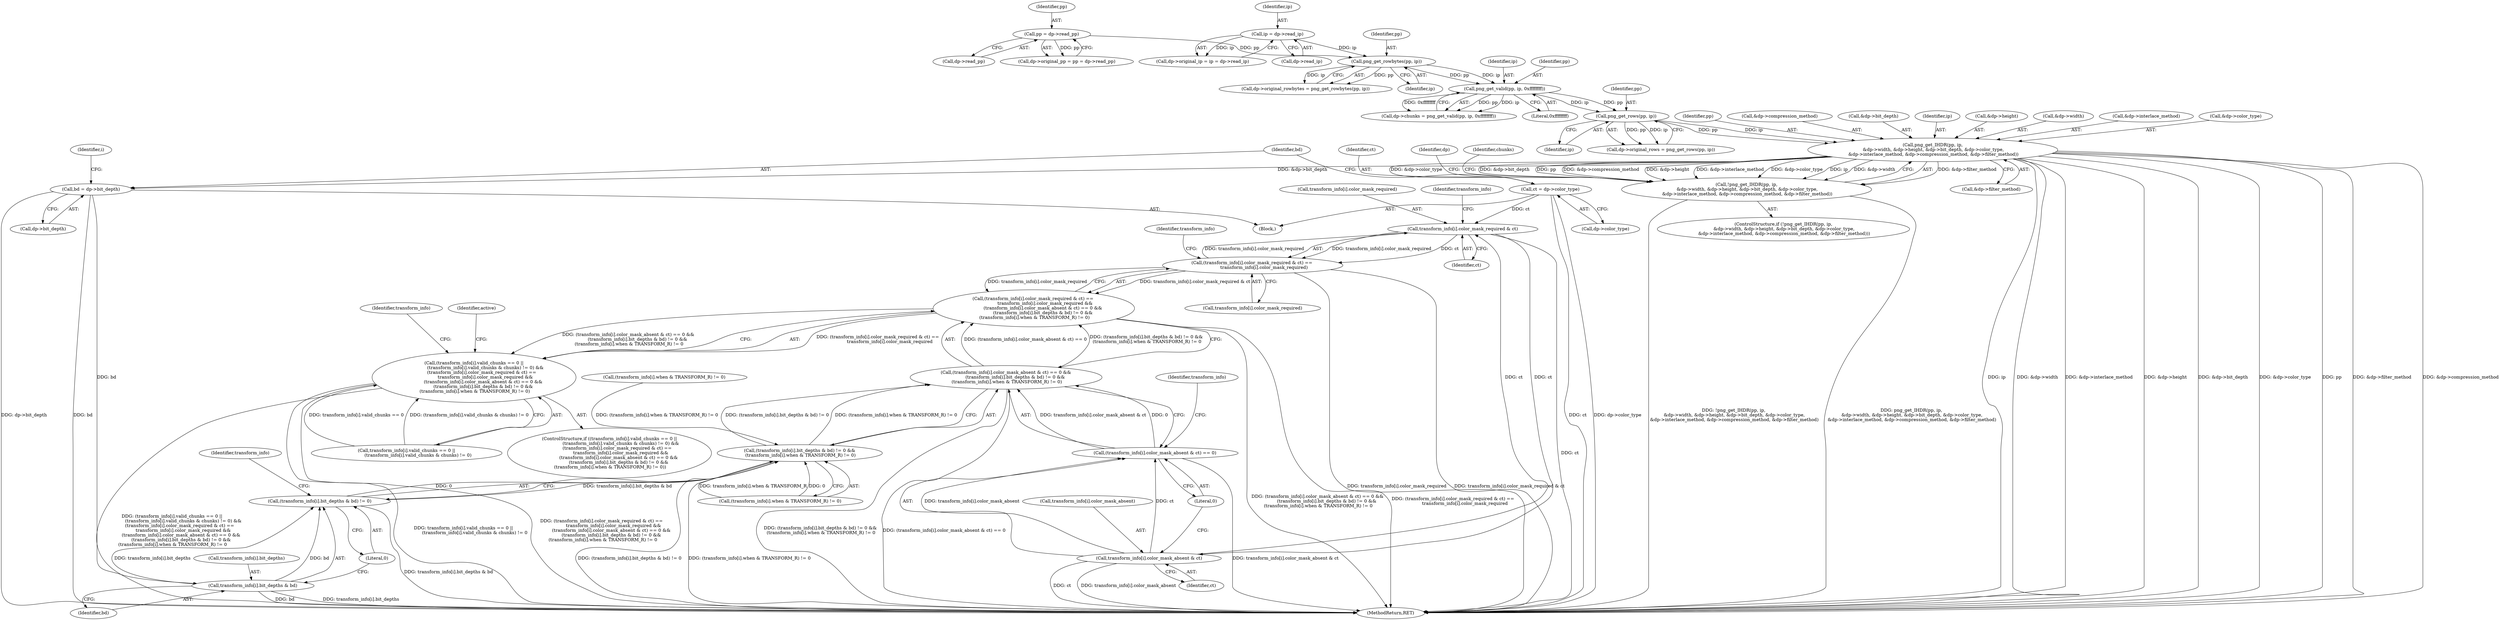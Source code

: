 digraph "0_Android_9d4853418ab2f754c2b63e091c29c5529b8b86ca_25@pointer" {
"1000207" [label="(Call,png_get_IHDR(pp, ip,\n &dp->width, &dp->height, &dp->bit_depth, &dp->color_type,\n &dp->interlace_method, &dp->compression_method, &dp->filter_method))"];
"1000192" [label="(Call,png_get_rows(pp, ip))"];
"1000172" [label="(Call,png_get_valid(pp, ip, 0xffffffff))"];
"1000155" [label="(Call,png_get_rowbytes(pp, ip))"];
"1000126" [label="(Call,pp = dp->read_pp)"];
"1000141" [label="(Call,ip = dp->read_ip)"];
"1000206" [label="(Call,!png_get_IHDR(pp, ip,\n &dp->width, &dp->height, &dp->bit_depth, &dp->color_type,\n &dp->interlace_method, &dp->compression_method, &dp->filter_method))"];
"1000258" [label="(Call,ct = dp->color_type)"];
"1000309" [label="(Call,transform_info[i].color_mask_required & ct)"];
"1000308" [label="(Call,(transform_info[i].color_mask_required & ct) == \n                transform_info[i].color_mask_required)"];
"1000307" [label="(Call,(transform_info[i].color_mask_required & ct) == \n                transform_info[i].color_mask_required &&\n             (transform_info[i].color_mask_absent & ct) == 0 &&\n             (transform_info[i].bit_depths & bd) != 0 &&\n (transform_info[i].when & TRANSFORM_R) != 0)"];
"1000289" [label="(Call,(transform_info[i].valid_chunks == 0 ||\n                (transform_info[i].valid_chunks & chunks) != 0) &&\n            (transform_info[i].color_mask_required & ct) == \n                transform_info[i].color_mask_required &&\n             (transform_info[i].color_mask_absent & ct) == 0 &&\n             (transform_info[i].bit_depths & bd) != 0 &&\n (transform_info[i].when & TRANSFORM_R) != 0)"];
"1000323" [label="(Call,transform_info[i].color_mask_absent & ct)"];
"1000322" [label="(Call,(transform_info[i].color_mask_absent & ct) == 0)"];
"1000321" [label="(Call,(transform_info[i].color_mask_absent & ct) == 0 &&\n             (transform_info[i].bit_depths & bd) != 0 &&\n (transform_info[i].when & TRANSFORM_R) != 0)"];
"1000264" [label="(Call,bd = dp->bit_depth)"];
"1000333" [label="(Call,transform_info[i].bit_depths & bd)"];
"1000332" [label="(Call,(transform_info[i].bit_depths & bd) != 0)"];
"1000331" [label="(Call,(transform_info[i].bit_depths & bd) != 0 &&\n (transform_info[i].when & TRANSFORM_R) != 0)"];
"1000345" [label="(Identifier,transform_info)"];
"1000193" [label="(Identifier,pp)"];
"1000206" [label="(Call,!png_get_IHDR(pp, ip,\n &dp->width, &dp->height, &dp->bit_depth, &dp->color_type,\n &dp->interlace_method, &dp->compression_method, &dp->filter_method))"];
"1000208" [label="(Identifier,pp)"];
"1000318" [label="(Identifier,transform_info)"];
"1000322" [label="(Call,(transform_info[i].color_mask_absent & ct) == 0)"];
"1000126" [label="(Call,pp = dp->read_pp)"];
"1000340" [label="(Literal,0)"];
"1000330" [label="(Literal,0)"];
"1000157" [label="(Identifier,ip)"];
"1000151" [label="(Call,dp->original_rowbytes = png_get_rowbytes(pp, ip))"];
"1000230" [label="(Call,&dp->compression_method)"];
"1000333" [label="(Call,transform_info[i].bit_depths & bd)"];
"1000207" [label="(Call,png_get_IHDR(pp, ip,\n &dp->width, &dp->height, &dp->bit_depth, &dp->color_type,\n &dp->interlace_method, &dp->compression_method, &dp->filter_method))"];
"1000172" [label="(Call,png_get_valid(pp, ip, 0xffffffff))"];
"1000329" [label="(Identifier,ct)"];
"1000290" [label="(Call,transform_info[i].valid_chunks == 0 ||\n                (transform_info[i].valid_chunks & chunks) != 0)"];
"1000239" [label="(Identifier,dp)"];
"1000326" [label="(Identifier,transform_info)"];
"1000336" [label="(Identifier,transform_info)"];
"1000234" [label="(Call,&dp->filter_method)"];
"1000218" [label="(Call,&dp->bit_depth)"];
"1000359" [label="(Identifier,transform_info)"];
"1000168" [label="(Call,dp->chunks = png_get_valid(pp, ip, 0xffffffff))"];
"1000310" [label="(Call,transform_info[i].color_mask_required)"];
"1000245" [label="(Identifier,chunks)"];
"1000265" [label="(Identifier,bd)"];
"1000324" [label="(Call,transform_info[i].color_mask_absent)"];
"1000266" [label="(Call,dp->bit_depth)"];
"1000242" [label="(Block,)"];
"1000194" [label="(Identifier,ip)"];
"1000175" [label="(Literal,0xffffffff)"];
"1000122" [label="(Call,dp->original_pp = pp = dp->read_pp)"];
"1000259" [label="(Identifier,ct)"];
"1000308" [label="(Call,(transform_info[i].color_mask_required & ct) == \n                transform_info[i].color_mask_required)"];
"1000351" [label="(Identifier,active)"];
"1000137" [label="(Call,dp->original_ip = ip = dp->read_ip)"];
"1000334" [label="(Call,transform_info[i].bit_depths)"];
"1000260" [label="(Call,dp->color_type)"];
"1000205" [label="(ControlStructure,if (!png_get_IHDR(pp, ip,\n &dp->width, &dp->height, &dp->bit_depth, &dp->color_type,\n &dp->interlace_method, &dp->compression_method, &dp->filter_method)))"];
"1000156" [label="(Identifier,pp)"];
"1000209" [label="(Identifier,ip)"];
"1000323" [label="(Call,transform_info[i].color_mask_absent & ct)"];
"1000388" [label="(MethodReturn,RET)"];
"1000214" [label="(Call,&dp->height)"];
"1000174" [label="(Identifier,ip)"];
"1000188" [label="(Call,dp->original_rows = png_get_rows(pp, ip))"];
"1000355" [label="(Call,(transform_info[i].when & TRANSFORM_R) != 0)"];
"1000307" [label="(Call,(transform_info[i].color_mask_required & ct) == \n                transform_info[i].color_mask_required &&\n             (transform_info[i].color_mask_absent & ct) == 0 &&\n             (transform_info[i].bit_depths & bd) != 0 &&\n (transform_info[i].when & TRANSFORM_R) != 0)"];
"1000210" [label="(Call,&dp->width)"];
"1000315" [label="(Identifier,ct)"];
"1000264" [label="(Call,bd = dp->bit_depth)"];
"1000142" [label="(Identifier,ip)"];
"1000226" [label="(Call,&dp->interlace_method)"];
"1000321" [label="(Call,(transform_info[i].color_mask_absent & ct) == 0 &&\n             (transform_info[i].bit_depths & bd) != 0 &&\n (transform_info[i].when & TRANSFORM_R) != 0)"];
"1000127" [label="(Identifier,pp)"];
"1000155" [label="(Call,png_get_rowbytes(pp, ip))"];
"1000141" [label="(Call,ip = dp->read_ip)"];
"1000272" [label="(Identifier,i)"];
"1000316" [label="(Call,transform_info[i].color_mask_required)"];
"1000341" [label="(Call,(transform_info[i].when & TRANSFORM_R) != 0)"];
"1000143" [label="(Call,dp->read_ip)"];
"1000309" [label="(Call,transform_info[i].color_mask_required & ct)"];
"1000173" [label="(Identifier,pp)"];
"1000331" [label="(Call,(transform_info[i].bit_depths & bd) != 0 &&\n (transform_info[i].when & TRANSFORM_R) != 0)"];
"1000332" [label="(Call,(transform_info[i].bit_depths & bd) != 0)"];
"1000128" [label="(Call,dp->read_pp)"];
"1000339" [label="(Identifier,bd)"];
"1000192" [label="(Call,png_get_rows(pp, ip))"];
"1000222" [label="(Call,&dp->color_type)"];
"1000258" [label="(Call,ct = dp->color_type)"];
"1000288" [label="(ControlStructure,if ((transform_info[i].valid_chunks == 0 ||\n                (transform_info[i].valid_chunks & chunks) != 0) &&\n            (transform_info[i].color_mask_required & ct) == \n                transform_info[i].color_mask_required &&\n             (transform_info[i].color_mask_absent & ct) == 0 &&\n             (transform_info[i].bit_depths & bd) != 0 &&\n (transform_info[i].when & TRANSFORM_R) != 0))"];
"1000289" [label="(Call,(transform_info[i].valid_chunks == 0 ||\n                (transform_info[i].valid_chunks & chunks) != 0) &&\n            (transform_info[i].color_mask_required & ct) == \n                transform_info[i].color_mask_required &&\n             (transform_info[i].color_mask_absent & ct) == 0 &&\n             (transform_info[i].bit_depths & bd) != 0 &&\n (transform_info[i].when & TRANSFORM_R) != 0)"];
"1000207" -> "1000206"  [label="AST: "];
"1000207" -> "1000234"  [label="CFG: "];
"1000208" -> "1000207"  [label="AST: "];
"1000209" -> "1000207"  [label="AST: "];
"1000210" -> "1000207"  [label="AST: "];
"1000214" -> "1000207"  [label="AST: "];
"1000218" -> "1000207"  [label="AST: "];
"1000222" -> "1000207"  [label="AST: "];
"1000226" -> "1000207"  [label="AST: "];
"1000230" -> "1000207"  [label="AST: "];
"1000234" -> "1000207"  [label="AST: "];
"1000206" -> "1000207"  [label="CFG: "];
"1000207" -> "1000388"  [label="DDG: ip"];
"1000207" -> "1000388"  [label="DDG: &dp->width"];
"1000207" -> "1000388"  [label="DDG: &dp->interlace_method"];
"1000207" -> "1000388"  [label="DDG: &dp->height"];
"1000207" -> "1000388"  [label="DDG: &dp->bit_depth"];
"1000207" -> "1000388"  [label="DDG: &dp->color_type"];
"1000207" -> "1000388"  [label="DDG: pp"];
"1000207" -> "1000388"  [label="DDG: &dp->filter_method"];
"1000207" -> "1000388"  [label="DDG: &dp->compression_method"];
"1000207" -> "1000206"  [label="DDG: &dp->filter_method"];
"1000207" -> "1000206"  [label="DDG: &dp->bit_depth"];
"1000207" -> "1000206"  [label="DDG: pp"];
"1000207" -> "1000206"  [label="DDG: &dp->compression_method"];
"1000207" -> "1000206"  [label="DDG: &dp->height"];
"1000207" -> "1000206"  [label="DDG: &dp->interlace_method"];
"1000207" -> "1000206"  [label="DDG: &dp->color_type"];
"1000207" -> "1000206"  [label="DDG: ip"];
"1000207" -> "1000206"  [label="DDG: &dp->width"];
"1000192" -> "1000207"  [label="DDG: pp"];
"1000192" -> "1000207"  [label="DDG: ip"];
"1000207" -> "1000258"  [label="DDG: &dp->color_type"];
"1000207" -> "1000264"  [label="DDG: &dp->bit_depth"];
"1000192" -> "1000188"  [label="AST: "];
"1000192" -> "1000194"  [label="CFG: "];
"1000193" -> "1000192"  [label="AST: "];
"1000194" -> "1000192"  [label="AST: "];
"1000188" -> "1000192"  [label="CFG: "];
"1000192" -> "1000188"  [label="DDG: pp"];
"1000192" -> "1000188"  [label="DDG: ip"];
"1000172" -> "1000192"  [label="DDG: pp"];
"1000172" -> "1000192"  [label="DDG: ip"];
"1000172" -> "1000168"  [label="AST: "];
"1000172" -> "1000175"  [label="CFG: "];
"1000173" -> "1000172"  [label="AST: "];
"1000174" -> "1000172"  [label="AST: "];
"1000175" -> "1000172"  [label="AST: "];
"1000168" -> "1000172"  [label="CFG: "];
"1000172" -> "1000168"  [label="DDG: pp"];
"1000172" -> "1000168"  [label="DDG: ip"];
"1000172" -> "1000168"  [label="DDG: 0xffffffff"];
"1000155" -> "1000172"  [label="DDG: pp"];
"1000155" -> "1000172"  [label="DDG: ip"];
"1000155" -> "1000151"  [label="AST: "];
"1000155" -> "1000157"  [label="CFG: "];
"1000156" -> "1000155"  [label="AST: "];
"1000157" -> "1000155"  [label="AST: "];
"1000151" -> "1000155"  [label="CFG: "];
"1000155" -> "1000151"  [label="DDG: pp"];
"1000155" -> "1000151"  [label="DDG: ip"];
"1000126" -> "1000155"  [label="DDG: pp"];
"1000141" -> "1000155"  [label="DDG: ip"];
"1000126" -> "1000122"  [label="AST: "];
"1000126" -> "1000128"  [label="CFG: "];
"1000127" -> "1000126"  [label="AST: "];
"1000128" -> "1000126"  [label="AST: "];
"1000122" -> "1000126"  [label="CFG: "];
"1000126" -> "1000122"  [label="DDG: pp"];
"1000141" -> "1000137"  [label="AST: "];
"1000141" -> "1000143"  [label="CFG: "];
"1000142" -> "1000141"  [label="AST: "];
"1000143" -> "1000141"  [label="AST: "];
"1000137" -> "1000141"  [label="CFG: "];
"1000141" -> "1000137"  [label="DDG: ip"];
"1000206" -> "1000205"  [label="AST: "];
"1000239" -> "1000206"  [label="CFG: "];
"1000245" -> "1000206"  [label="CFG: "];
"1000206" -> "1000388"  [label="DDG: !png_get_IHDR(pp, ip,\n &dp->width, &dp->height, &dp->bit_depth, &dp->color_type,\n &dp->interlace_method, &dp->compression_method, &dp->filter_method)"];
"1000206" -> "1000388"  [label="DDG: png_get_IHDR(pp, ip,\n &dp->width, &dp->height, &dp->bit_depth, &dp->color_type,\n &dp->interlace_method, &dp->compression_method, &dp->filter_method)"];
"1000258" -> "1000242"  [label="AST: "];
"1000258" -> "1000260"  [label="CFG: "];
"1000259" -> "1000258"  [label="AST: "];
"1000260" -> "1000258"  [label="AST: "];
"1000265" -> "1000258"  [label="CFG: "];
"1000258" -> "1000388"  [label="DDG: ct"];
"1000258" -> "1000388"  [label="DDG: dp->color_type"];
"1000258" -> "1000309"  [label="DDG: ct"];
"1000309" -> "1000308"  [label="AST: "];
"1000309" -> "1000315"  [label="CFG: "];
"1000310" -> "1000309"  [label="AST: "];
"1000315" -> "1000309"  [label="AST: "];
"1000318" -> "1000309"  [label="CFG: "];
"1000309" -> "1000388"  [label="DDG: ct"];
"1000309" -> "1000308"  [label="DDG: transform_info[i].color_mask_required"];
"1000309" -> "1000308"  [label="DDG: ct"];
"1000308" -> "1000309"  [label="DDG: transform_info[i].color_mask_required"];
"1000323" -> "1000309"  [label="DDG: ct"];
"1000309" -> "1000323"  [label="DDG: ct"];
"1000308" -> "1000307"  [label="AST: "];
"1000308" -> "1000316"  [label="CFG: "];
"1000316" -> "1000308"  [label="AST: "];
"1000326" -> "1000308"  [label="CFG: "];
"1000307" -> "1000308"  [label="CFG: "];
"1000308" -> "1000388"  [label="DDG: transform_info[i].color_mask_required & ct"];
"1000308" -> "1000388"  [label="DDG: transform_info[i].color_mask_required"];
"1000308" -> "1000307"  [label="DDG: transform_info[i].color_mask_required & ct"];
"1000308" -> "1000307"  [label="DDG: transform_info[i].color_mask_required"];
"1000307" -> "1000289"  [label="AST: "];
"1000307" -> "1000321"  [label="CFG: "];
"1000321" -> "1000307"  [label="AST: "];
"1000289" -> "1000307"  [label="CFG: "];
"1000307" -> "1000388"  [label="DDG: (transform_info[i].color_mask_absent & ct) == 0 &&\n             (transform_info[i].bit_depths & bd) != 0 &&\n (transform_info[i].when & TRANSFORM_R) != 0"];
"1000307" -> "1000388"  [label="DDG: (transform_info[i].color_mask_required & ct) == \n                transform_info[i].color_mask_required"];
"1000307" -> "1000289"  [label="DDG: (transform_info[i].color_mask_required & ct) == \n                transform_info[i].color_mask_required"];
"1000307" -> "1000289"  [label="DDG: (transform_info[i].color_mask_absent & ct) == 0 &&\n             (transform_info[i].bit_depths & bd) != 0 &&\n (transform_info[i].when & TRANSFORM_R) != 0"];
"1000321" -> "1000307"  [label="DDG: (transform_info[i].color_mask_absent & ct) == 0"];
"1000321" -> "1000307"  [label="DDG: (transform_info[i].bit_depths & bd) != 0 &&\n (transform_info[i].when & TRANSFORM_R) != 0"];
"1000289" -> "1000288"  [label="AST: "];
"1000289" -> "1000290"  [label="CFG: "];
"1000290" -> "1000289"  [label="AST: "];
"1000351" -> "1000289"  [label="CFG: "];
"1000359" -> "1000289"  [label="CFG: "];
"1000289" -> "1000388"  [label="DDG: transform_info[i].valid_chunks == 0 ||\n                (transform_info[i].valid_chunks & chunks) != 0"];
"1000289" -> "1000388"  [label="DDG: (transform_info[i].color_mask_required & ct) == \n                transform_info[i].color_mask_required &&\n             (transform_info[i].color_mask_absent & ct) == 0 &&\n             (transform_info[i].bit_depths & bd) != 0 &&\n (transform_info[i].when & TRANSFORM_R) != 0"];
"1000289" -> "1000388"  [label="DDG: (transform_info[i].valid_chunks == 0 ||\n                (transform_info[i].valid_chunks & chunks) != 0) &&\n            (transform_info[i].color_mask_required & ct) == \n                transform_info[i].color_mask_required &&\n             (transform_info[i].color_mask_absent & ct) == 0 &&\n             (transform_info[i].bit_depths & bd) != 0 &&\n (transform_info[i].when & TRANSFORM_R) != 0"];
"1000290" -> "1000289"  [label="DDG: transform_info[i].valid_chunks == 0"];
"1000290" -> "1000289"  [label="DDG: (transform_info[i].valid_chunks & chunks) != 0"];
"1000323" -> "1000322"  [label="AST: "];
"1000323" -> "1000329"  [label="CFG: "];
"1000324" -> "1000323"  [label="AST: "];
"1000329" -> "1000323"  [label="AST: "];
"1000330" -> "1000323"  [label="CFG: "];
"1000323" -> "1000388"  [label="DDG: ct"];
"1000323" -> "1000388"  [label="DDG: transform_info[i].color_mask_absent"];
"1000323" -> "1000322"  [label="DDG: transform_info[i].color_mask_absent"];
"1000323" -> "1000322"  [label="DDG: ct"];
"1000322" -> "1000321"  [label="AST: "];
"1000322" -> "1000330"  [label="CFG: "];
"1000330" -> "1000322"  [label="AST: "];
"1000336" -> "1000322"  [label="CFG: "];
"1000321" -> "1000322"  [label="CFG: "];
"1000322" -> "1000388"  [label="DDG: transform_info[i].color_mask_absent & ct"];
"1000322" -> "1000321"  [label="DDG: transform_info[i].color_mask_absent & ct"];
"1000322" -> "1000321"  [label="DDG: 0"];
"1000321" -> "1000331"  [label="CFG: "];
"1000331" -> "1000321"  [label="AST: "];
"1000321" -> "1000388"  [label="DDG: (transform_info[i].bit_depths & bd) != 0 &&\n (transform_info[i].when & TRANSFORM_R) != 0"];
"1000321" -> "1000388"  [label="DDG: (transform_info[i].color_mask_absent & ct) == 0"];
"1000331" -> "1000321"  [label="DDG: (transform_info[i].bit_depths & bd) != 0"];
"1000331" -> "1000321"  [label="DDG: (transform_info[i].when & TRANSFORM_R) != 0"];
"1000264" -> "1000242"  [label="AST: "];
"1000264" -> "1000266"  [label="CFG: "];
"1000265" -> "1000264"  [label="AST: "];
"1000266" -> "1000264"  [label="AST: "];
"1000272" -> "1000264"  [label="CFG: "];
"1000264" -> "1000388"  [label="DDG: bd"];
"1000264" -> "1000388"  [label="DDG: dp->bit_depth"];
"1000264" -> "1000333"  [label="DDG: bd"];
"1000333" -> "1000332"  [label="AST: "];
"1000333" -> "1000339"  [label="CFG: "];
"1000334" -> "1000333"  [label="AST: "];
"1000339" -> "1000333"  [label="AST: "];
"1000340" -> "1000333"  [label="CFG: "];
"1000333" -> "1000388"  [label="DDG: transform_info[i].bit_depths"];
"1000333" -> "1000388"  [label="DDG: bd"];
"1000333" -> "1000332"  [label="DDG: transform_info[i].bit_depths"];
"1000333" -> "1000332"  [label="DDG: bd"];
"1000332" -> "1000331"  [label="AST: "];
"1000332" -> "1000340"  [label="CFG: "];
"1000340" -> "1000332"  [label="AST: "];
"1000345" -> "1000332"  [label="CFG: "];
"1000331" -> "1000332"  [label="CFG: "];
"1000332" -> "1000388"  [label="DDG: transform_info[i].bit_depths & bd"];
"1000332" -> "1000331"  [label="DDG: transform_info[i].bit_depths & bd"];
"1000332" -> "1000331"  [label="DDG: 0"];
"1000331" -> "1000341"  [label="CFG: "];
"1000341" -> "1000331"  [label="AST: "];
"1000331" -> "1000388"  [label="DDG: (transform_info[i].bit_depths & bd) != 0"];
"1000331" -> "1000388"  [label="DDG: (transform_info[i].when & TRANSFORM_R) != 0"];
"1000355" -> "1000331"  [label="DDG: (transform_info[i].when & TRANSFORM_R) != 0"];
"1000341" -> "1000331"  [label="DDG: transform_info[i].when & TRANSFORM_R"];
"1000341" -> "1000331"  [label="DDG: 0"];
}
